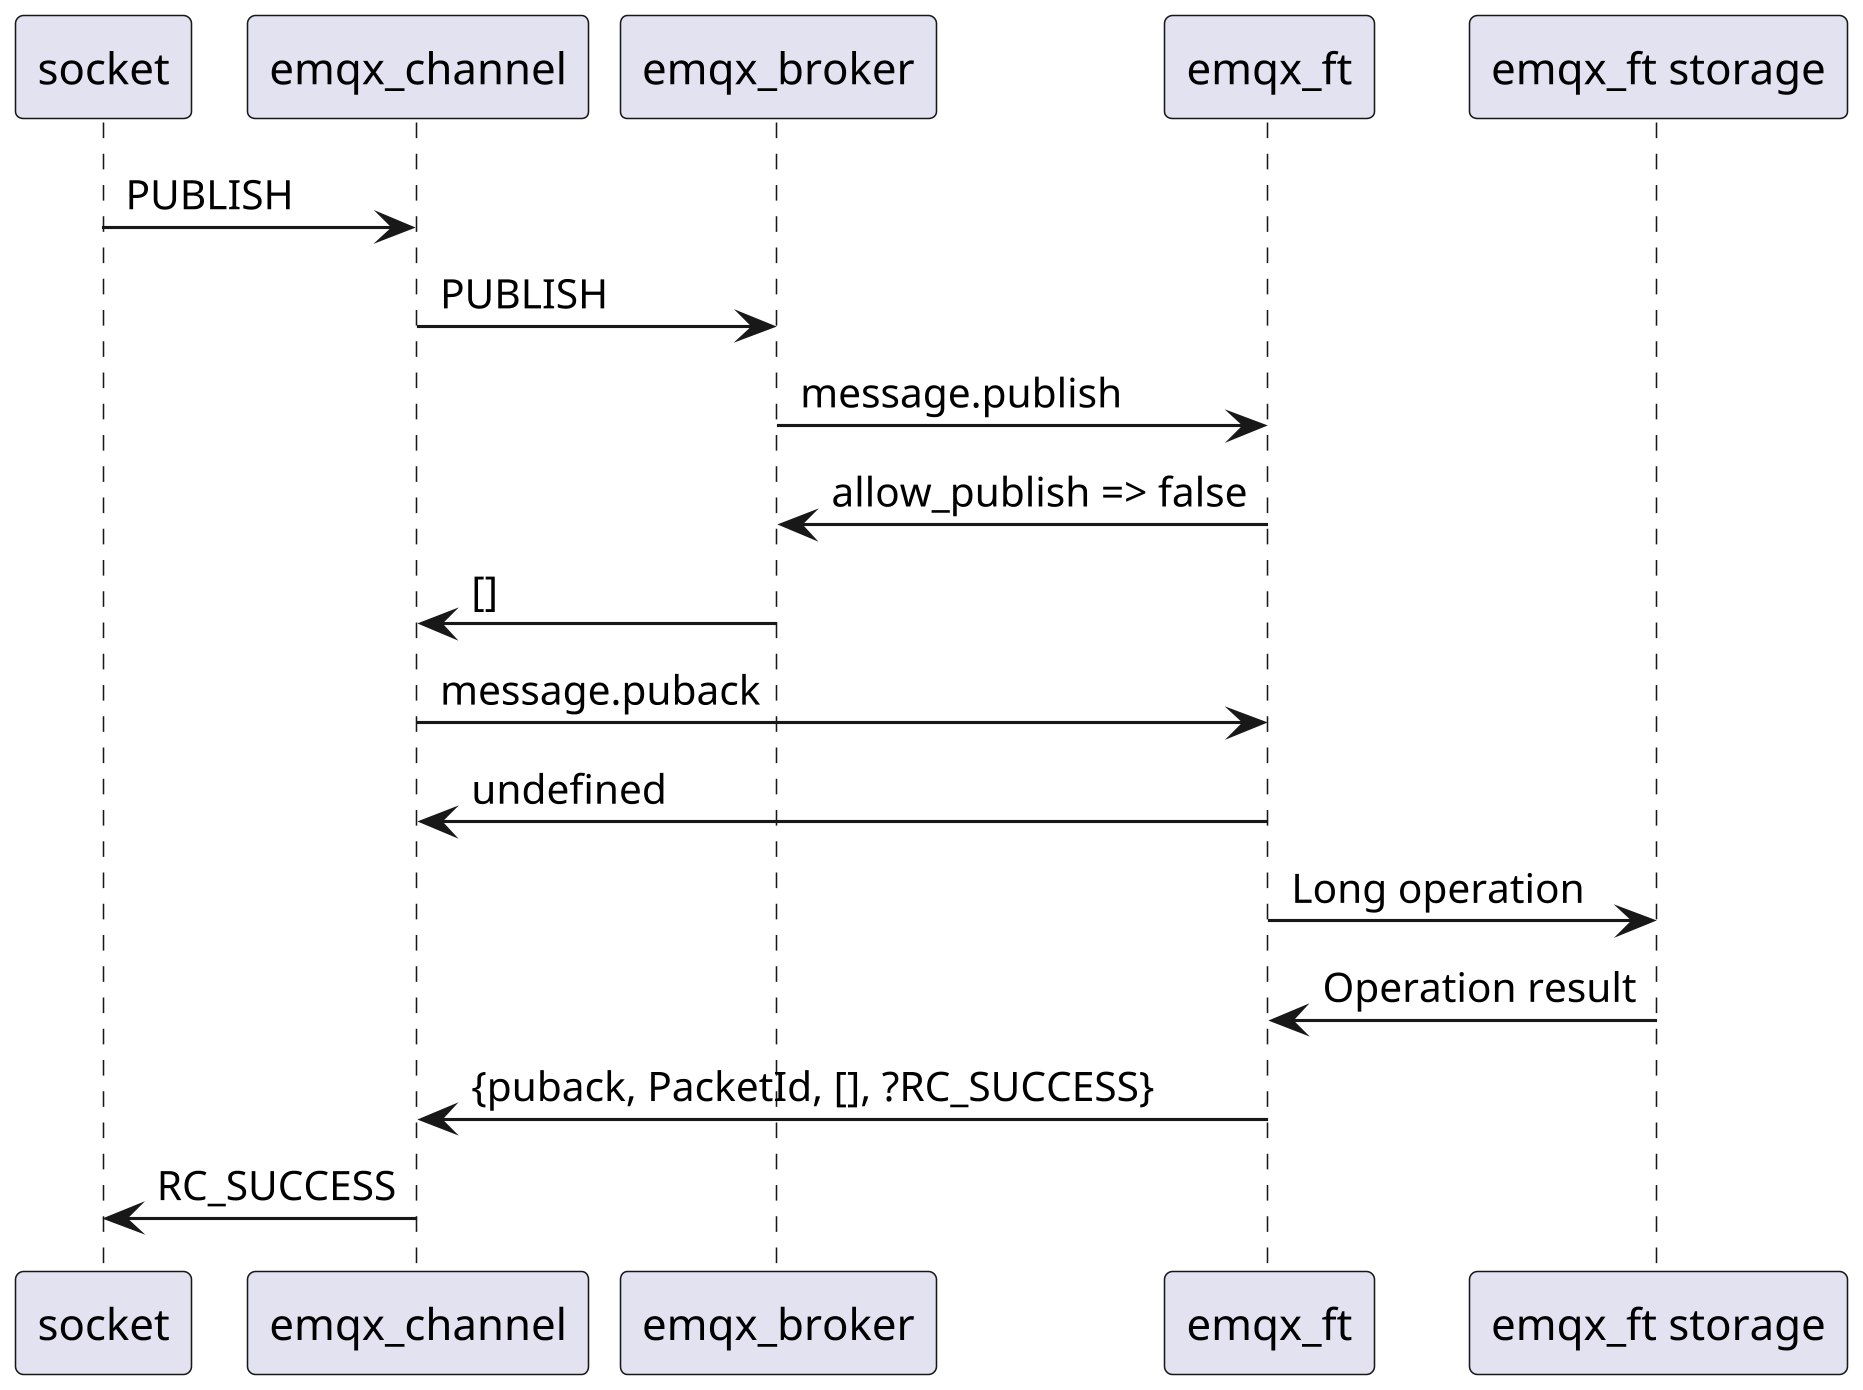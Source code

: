 @startuml
skinparam dpi 300

  socket -> emqx_channel: PUBLISH
  emqx_channel -> emqx_broker: PUBLISH
  emqx_broker -> emqx_ft: message.publish

  emqx_ft -> emqx_broker: allow_publish => false
  emqx_broker -> emqx_channel: []

  emqx_channel -> emqx_ft: message.puback
  emqx_ft -> emqx_channel: undefined

  emqx_ft -> "emqx_ft storage": Long operation
  "emqx_ft storage" -> emqx_ft: Operation result

  emqx_ft -> emqx_channel: {puback, PacketId, [], ?RC_SUCCESS}
  emqx_channel -> socket: RC_SUCCESS

@enduml
